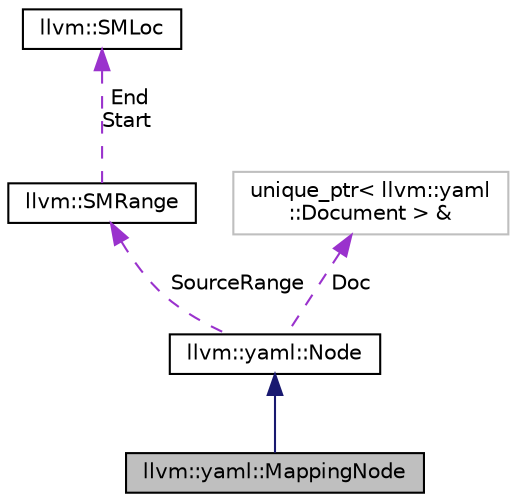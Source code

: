digraph "llvm::yaml::MappingNode"
{
 // LATEX_PDF_SIZE
  bgcolor="transparent";
  edge [fontname="Helvetica",fontsize="10",labelfontname="Helvetica",labelfontsize="10"];
  node [fontname="Helvetica",fontsize="10",shape=record];
  Node1 [label="llvm::yaml::MappingNode",height=0.2,width=0.4,color="black", fillcolor="grey75", style="filled", fontcolor="black",tooltip="Represents a YAML map created from either a block map for a flow map."];
  Node2 -> Node1 [dir="back",color="midnightblue",fontsize="10",style="solid",fontname="Helvetica"];
  Node2 [label="llvm::yaml::Node",height=0.2,width=0.4,color="black",URL="$classllvm_1_1yaml_1_1Node.html",tooltip="Abstract base class for all Nodes."];
  Node3 -> Node2 [dir="back",color="darkorchid3",fontsize="10",style="dashed",label=" SourceRange" ,fontname="Helvetica"];
  Node3 [label="llvm::SMRange",height=0.2,width=0.4,color="black",URL="$classllvm_1_1SMRange.html",tooltip="Represents a range in source code."];
  Node4 -> Node3 [dir="back",color="darkorchid3",fontsize="10",style="dashed",label=" End\nStart" ,fontname="Helvetica"];
  Node4 [label="llvm::SMLoc",height=0.2,width=0.4,color="black",URL="$classllvm_1_1SMLoc.html",tooltip="Represents a location in source code."];
  Node5 -> Node2 [dir="back",color="darkorchid3",fontsize="10",style="dashed",label=" Doc" ,fontname="Helvetica"];
  Node5 [label="unique_ptr\< llvm::yaml\l::Document \> &",height=0.2,width=0.4,color="grey75",tooltip=" "];
}
